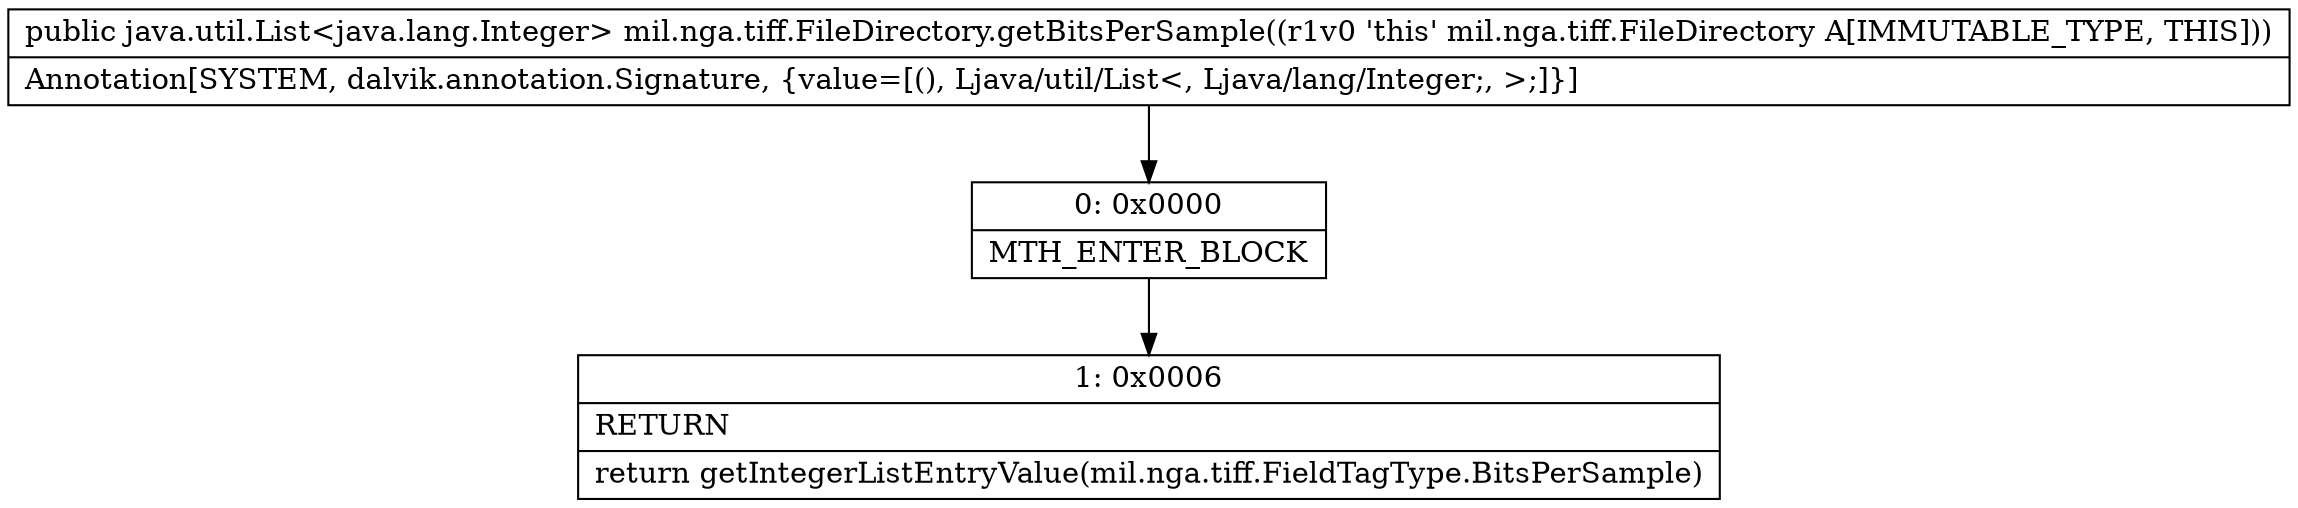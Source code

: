 digraph "CFG formil.nga.tiff.FileDirectory.getBitsPerSample()Ljava\/util\/List;" {
Node_0 [shape=record,label="{0\:\ 0x0000|MTH_ENTER_BLOCK\l}"];
Node_1 [shape=record,label="{1\:\ 0x0006|RETURN\l|return getIntegerListEntryValue(mil.nga.tiff.FieldTagType.BitsPerSample)\l}"];
MethodNode[shape=record,label="{public java.util.List\<java.lang.Integer\> mil.nga.tiff.FileDirectory.getBitsPerSample((r1v0 'this' mil.nga.tiff.FileDirectory A[IMMUTABLE_TYPE, THIS]))  | Annotation[SYSTEM, dalvik.annotation.Signature, \{value=[(), Ljava\/util\/List\<, Ljava\/lang\/Integer;, \>;]\}]\l}"];
MethodNode -> Node_0;
Node_0 -> Node_1;
}

